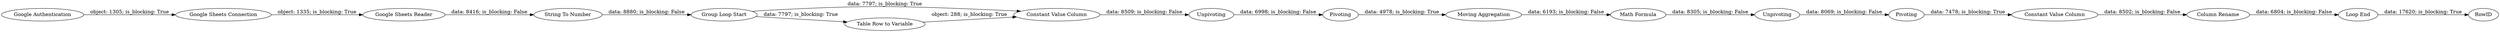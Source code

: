 digraph {
	"-7044740123731409055_298" [label=RowID]
	"-7044740123731409055_312" [label="Constant Value Column"]
	"-7044740123731409055_279" [label="Google Authentication"]
	"-7044740123731409055_299" [label="Table Row to Variable"]
	"-7044740123731409055_303" [label=Pivoting]
	"-7044740123731409055_306" [label="Math Formula"]
	"-7044740123731409055_285" [label="Google Sheets Connection"]
	"-7044740123731409055_309" [label="Constant Value Column"]
	"-7044740123731409055_311" [label="Loop End"]
	"-7044740123731409055_310" [label="Column Rename"]
	"-7044740123731409055_302" [label=Unpivoting]
	"-7044740123731409055_300" [label="Group Loop Start"]
	"-7044740123731409055_308" [label=Pivoting]
	"-7044740123731409055_288" [label="String To Number"]
	"-7044740123731409055_305" [label="Moving Aggregation"]
	"-7044740123731409055_282" [label="Google Sheets Reader"]
	"-7044740123731409055_307" [label=Unpivoting]
	"-7044740123731409055_300" -> "-7044740123731409055_299" [label="data: 7797; is_blocking: True"]
	"-7044740123731409055_308" -> "-7044740123731409055_309" [label="data: 7478; is_blocking: True"]
	"-7044740123731409055_305" -> "-7044740123731409055_306" [label="data: 6193; is_blocking: False"]
	"-7044740123731409055_303" -> "-7044740123731409055_305" [label="data: 4978; is_blocking: True"]
	"-7044740123731409055_299" -> "-7044740123731409055_312" [label="object: 288; is_blocking: True"]
	"-7044740123731409055_309" -> "-7044740123731409055_310" [label="data: 8502; is_blocking: False"]
	"-7044740123731409055_310" -> "-7044740123731409055_311" [label="data: 6804; is_blocking: False"]
	"-7044740123731409055_311" -> "-7044740123731409055_298" [label="data: 17620; is_blocking: True"]
	"-7044740123731409055_285" -> "-7044740123731409055_282" [label="object: 1335; is_blocking: True"]
	"-7044740123731409055_282" -> "-7044740123731409055_288" [label="data: 8416; is_blocking: False"]
	"-7044740123731409055_300" -> "-7044740123731409055_312" [label="data: 7797; is_blocking: True"]
	"-7044740123731409055_306" -> "-7044740123731409055_307" [label="data: 8305; is_blocking: False"]
	"-7044740123731409055_288" -> "-7044740123731409055_300" [label="data: 8880; is_blocking: False"]
	"-7044740123731409055_312" -> "-7044740123731409055_302" [label="data: 8509; is_blocking: False"]
	"-7044740123731409055_302" -> "-7044740123731409055_303" [label="data: 6998; is_blocking: False"]
	"-7044740123731409055_279" -> "-7044740123731409055_285" [label="object: 1305; is_blocking: True"]
	"-7044740123731409055_307" -> "-7044740123731409055_308" [label="data: 8069; is_blocking: False"]
	rankdir=LR
}
